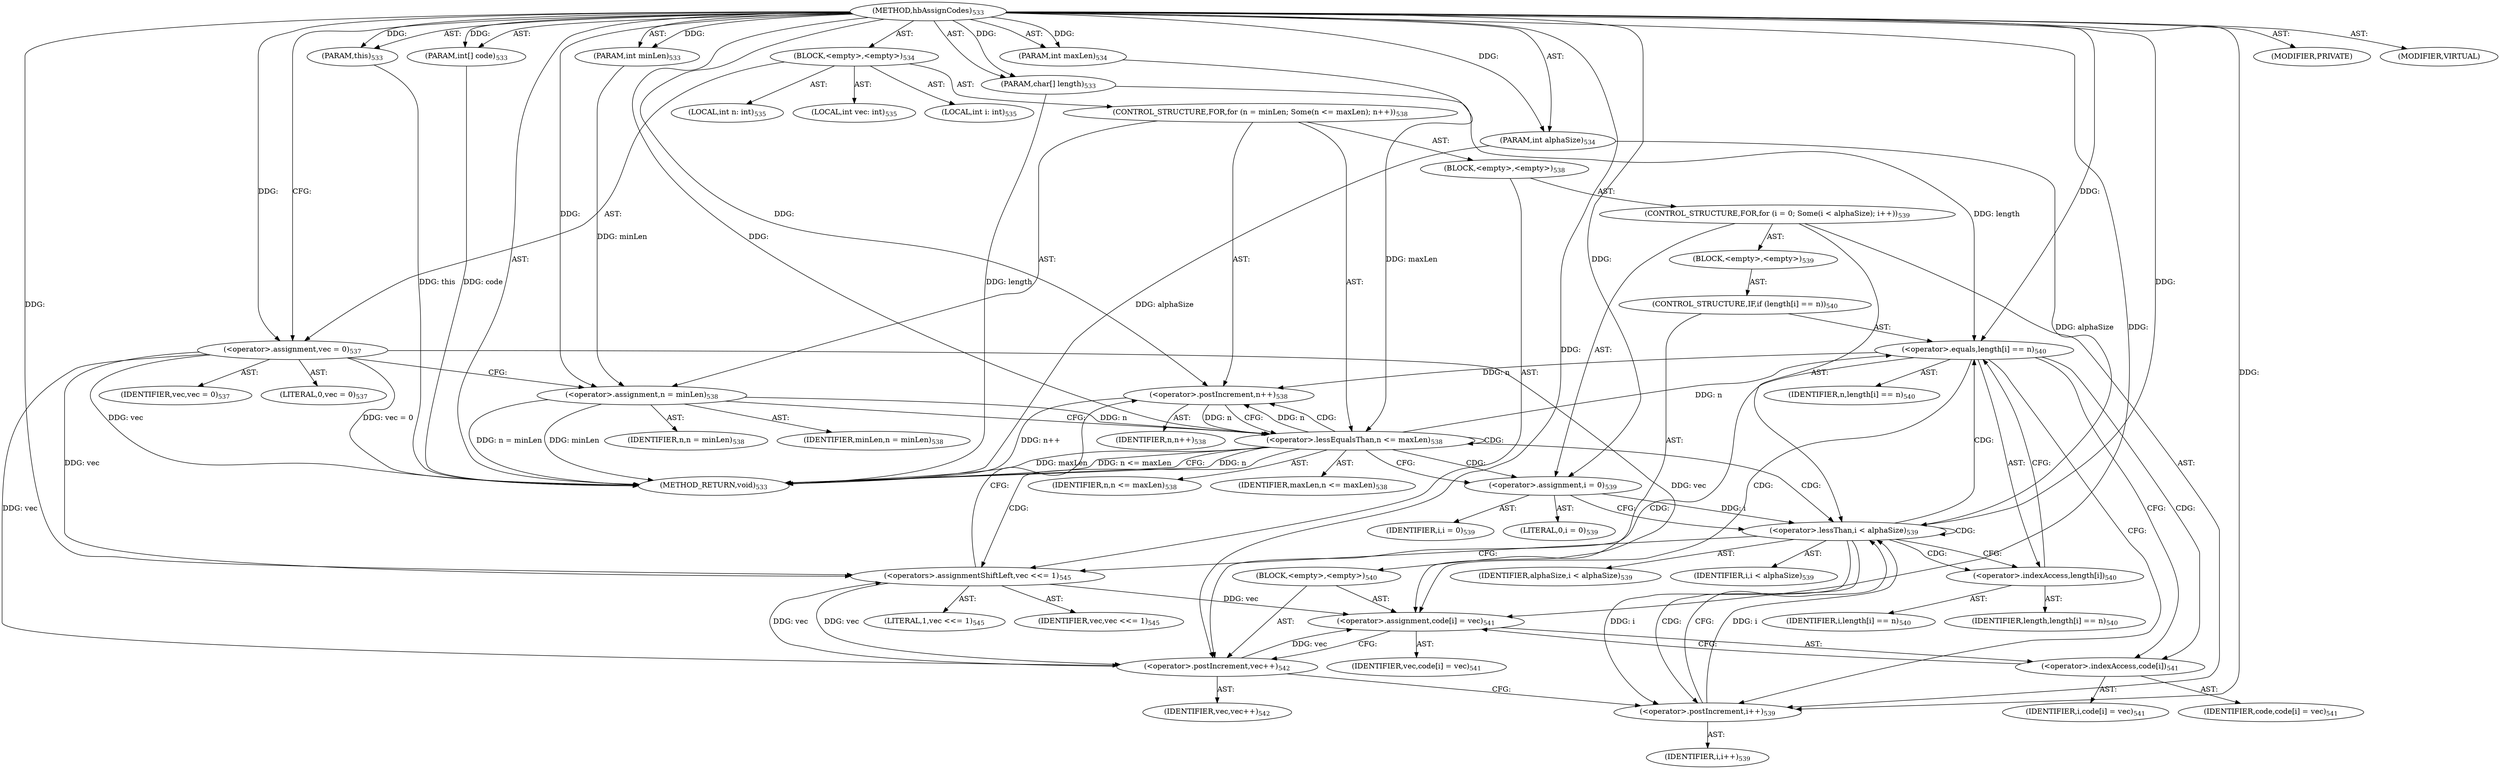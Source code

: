 digraph "hbAssignCodes" {  
"111669149710" [label = <(METHOD,hbAssignCodes)<SUB>533</SUB>> ]
"115964117022" [label = <(PARAM,this)<SUB>533</SUB>> ]
"115964117023" [label = <(PARAM,int[] code)<SUB>533</SUB>> ]
"115964117024" [label = <(PARAM,char[] length)<SUB>533</SUB>> ]
"115964117025" [label = <(PARAM,int minLen)<SUB>533</SUB>> ]
"115964117026" [label = <(PARAM,int maxLen)<SUB>534</SUB>> ]
"115964117027" [label = <(PARAM,int alphaSize)<SUB>534</SUB>> ]
"25769803837" [label = <(BLOCK,&lt;empty&gt;,&lt;empty&gt;)<SUB>534</SUB>> ]
"94489280537" [label = <(LOCAL,int n: int)<SUB>535</SUB>> ]
"94489280538" [label = <(LOCAL,int vec: int)<SUB>535</SUB>> ]
"94489280539" [label = <(LOCAL,int i: int)<SUB>535</SUB>> ]
"30064771588" [label = <(&lt;operator&gt;.assignment,vec = 0)<SUB>537</SUB>> ]
"68719477169" [label = <(IDENTIFIER,vec,vec = 0)<SUB>537</SUB>> ]
"90194313373" [label = <(LITERAL,0,vec = 0)<SUB>537</SUB>> ]
"47244640304" [label = <(CONTROL_STRUCTURE,FOR,for (n = minLen; Some(n &lt;= maxLen); n++))<SUB>538</SUB>> ]
"30064771589" [label = <(&lt;operator&gt;.assignment,n = minLen)<SUB>538</SUB>> ]
"68719477170" [label = <(IDENTIFIER,n,n = minLen)<SUB>538</SUB>> ]
"68719477171" [label = <(IDENTIFIER,minLen,n = minLen)<SUB>538</SUB>> ]
"30064771590" [label = <(&lt;operator&gt;.lessEqualsThan,n &lt;= maxLen)<SUB>538</SUB>> ]
"68719477172" [label = <(IDENTIFIER,n,n &lt;= maxLen)<SUB>538</SUB>> ]
"68719477173" [label = <(IDENTIFIER,maxLen,n &lt;= maxLen)<SUB>538</SUB>> ]
"30064771591" [label = <(&lt;operator&gt;.postIncrement,n++)<SUB>538</SUB>> ]
"68719477174" [label = <(IDENTIFIER,n,n++)<SUB>538</SUB>> ]
"25769803838" [label = <(BLOCK,&lt;empty&gt;,&lt;empty&gt;)<SUB>538</SUB>> ]
"47244640305" [label = <(CONTROL_STRUCTURE,FOR,for (i = 0; Some(i &lt; alphaSize); i++))<SUB>539</SUB>> ]
"30064771592" [label = <(&lt;operator&gt;.assignment,i = 0)<SUB>539</SUB>> ]
"68719477175" [label = <(IDENTIFIER,i,i = 0)<SUB>539</SUB>> ]
"90194313374" [label = <(LITERAL,0,i = 0)<SUB>539</SUB>> ]
"30064771593" [label = <(&lt;operator&gt;.lessThan,i &lt; alphaSize)<SUB>539</SUB>> ]
"68719477176" [label = <(IDENTIFIER,i,i &lt; alphaSize)<SUB>539</SUB>> ]
"68719477177" [label = <(IDENTIFIER,alphaSize,i &lt; alphaSize)<SUB>539</SUB>> ]
"30064771594" [label = <(&lt;operator&gt;.postIncrement,i++)<SUB>539</SUB>> ]
"68719477178" [label = <(IDENTIFIER,i,i++)<SUB>539</SUB>> ]
"25769803839" [label = <(BLOCK,&lt;empty&gt;,&lt;empty&gt;)<SUB>539</SUB>> ]
"47244640306" [label = <(CONTROL_STRUCTURE,IF,if (length[i] == n))<SUB>540</SUB>> ]
"30064771595" [label = <(&lt;operator&gt;.equals,length[i] == n)<SUB>540</SUB>> ]
"30064771596" [label = <(&lt;operator&gt;.indexAccess,length[i])<SUB>540</SUB>> ]
"68719477179" [label = <(IDENTIFIER,length,length[i] == n)<SUB>540</SUB>> ]
"68719477180" [label = <(IDENTIFIER,i,length[i] == n)<SUB>540</SUB>> ]
"68719477181" [label = <(IDENTIFIER,n,length[i] == n)<SUB>540</SUB>> ]
"25769803840" [label = <(BLOCK,&lt;empty&gt;,&lt;empty&gt;)<SUB>540</SUB>> ]
"30064771597" [label = <(&lt;operator&gt;.assignment,code[i] = vec)<SUB>541</SUB>> ]
"30064771598" [label = <(&lt;operator&gt;.indexAccess,code[i])<SUB>541</SUB>> ]
"68719477182" [label = <(IDENTIFIER,code,code[i] = vec)<SUB>541</SUB>> ]
"68719477183" [label = <(IDENTIFIER,i,code[i] = vec)<SUB>541</SUB>> ]
"68719477184" [label = <(IDENTIFIER,vec,code[i] = vec)<SUB>541</SUB>> ]
"30064771599" [label = <(&lt;operator&gt;.postIncrement,vec++)<SUB>542</SUB>> ]
"68719477185" [label = <(IDENTIFIER,vec,vec++)<SUB>542</SUB>> ]
"30064771600" [label = <(&lt;operators&gt;.assignmentShiftLeft,vec &lt;&lt;= 1)<SUB>545</SUB>> ]
"68719477186" [label = <(IDENTIFIER,vec,vec &lt;&lt;= 1)<SUB>545</SUB>> ]
"90194313375" [label = <(LITERAL,1,vec &lt;&lt;= 1)<SUB>545</SUB>> ]
"133143986241" [label = <(MODIFIER,PRIVATE)> ]
"133143986242" [label = <(MODIFIER,VIRTUAL)> ]
"128849018894" [label = <(METHOD_RETURN,void)<SUB>533</SUB>> ]
  "111669149710" -> "115964117022"  [ label = "AST: "] 
  "111669149710" -> "115964117023"  [ label = "AST: "] 
  "111669149710" -> "115964117024"  [ label = "AST: "] 
  "111669149710" -> "115964117025"  [ label = "AST: "] 
  "111669149710" -> "115964117026"  [ label = "AST: "] 
  "111669149710" -> "115964117027"  [ label = "AST: "] 
  "111669149710" -> "25769803837"  [ label = "AST: "] 
  "111669149710" -> "133143986241"  [ label = "AST: "] 
  "111669149710" -> "133143986242"  [ label = "AST: "] 
  "111669149710" -> "128849018894"  [ label = "AST: "] 
  "25769803837" -> "94489280537"  [ label = "AST: "] 
  "25769803837" -> "94489280538"  [ label = "AST: "] 
  "25769803837" -> "94489280539"  [ label = "AST: "] 
  "25769803837" -> "30064771588"  [ label = "AST: "] 
  "25769803837" -> "47244640304"  [ label = "AST: "] 
  "30064771588" -> "68719477169"  [ label = "AST: "] 
  "30064771588" -> "90194313373"  [ label = "AST: "] 
  "47244640304" -> "30064771589"  [ label = "AST: "] 
  "47244640304" -> "30064771590"  [ label = "AST: "] 
  "47244640304" -> "30064771591"  [ label = "AST: "] 
  "47244640304" -> "25769803838"  [ label = "AST: "] 
  "30064771589" -> "68719477170"  [ label = "AST: "] 
  "30064771589" -> "68719477171"  [ label = "AST: "] 
  "30064771590" -> "68719477172"  [ label = "AST: "] 
  "30064771590" -> "68719477173"  [ label = "AST: "] 
  "30064771591" -> "68719477174"  [ label = "AST: "] 
  "25769803838" -> "47244640305"  [ label = "AST: "] 
  "25769803838" -> "30064771600"  [ label = "AST: "] 
  "47244640305" -> "30064771592"  [ label = "AST: "] 
  "47244640305" -> "30064771593"  [ label = "AST: "] 
  "47244640305" -> "30064771594"  [ label = "AST: "] 
  "47244640305" -> "25769803839"  [ label = "AST: "] 
  "30064771592" -> "68719477175"  [ label = "AST: "] 
  "30064771592" -> "90194313374"  [ label = "AST: "] 
  "30064771593" -> "68719477176"  [ label = "AST: "] 
  "30064771593" -> "68719477177"  [ label = "AST: "] 
  "30064771594" -> "68719477178"  [ label = "AST: "] 
  "25769803839" -> "47244640306"  [ label = "AST: "] 
  "47244640306" -> "30064771595"  [ label = "AST: "] 
  "47244640306" -> "25769803840"  [ label = "AST: "] 
  "30064771595" -> "30064771596"  [ label = "AST: "] 
  "30064771595" -> "68719477181"  [ label = "AST: "] 
  "30064771596" -> "68719477179"  [ label = "AST: "] 
  "30064771596" -> "68719477180"  [ label = "AST: "] 
  "25769803840" -> "30064771597"  [ label = "AST: "] 
  "25769803840" -> "30064771599"  [ label = "AST: "] 
  "30064771597" -> "30064771598"  [ label = "AST: "] 
  "30064771597" -> "68719477184"  [ label = "AST: "] 
  "30064771598" -> "68719477182"  [ label = "AST: "] 
  "30064771598" -> "68719477183"  [ label = "AST: "] 
  "30064771599" -> "68719477185"  [ label = "AST: "] 
  "30064771600" -> "68719477186"  [ label = "AST: "] 
  "30064771600" -> "90194313375"  [ label = "AST: "] 
  "30064771588" -> "30064771589"  [ label = "CFG: "] 
  "30064771589" -> "30064771590"  [ label = "CFG: "] 
  "30064771590" -> "128849018894"  [ label = "CFG: "] 
  "30064771590" -> "30064771592"  [ label = "CFG: "] 
  "30064771591" -> "30064771590"  [ label = "CFG: "] 
  "30064771600" -> "30064771591"  [ label = "CFG: "] 
  "30064771592" -> "30064771593"  [ label = "CFG: "] 
  "30064771593" -> "30064771596"  [ label = "CFG: "] 
  "30064771593" -> "30064771600"  [ label = "CFG: "] 
  "30064771594" -> "30064771593"  [ label = "CFG: "] 
  "30064771595" -> "30064771598"  [ label = "CFG: "] 
  "30064771595" -> "30064771594"  [ label = "CFG: "] 
  "30064771596" -> "30064771595"  [ label = "CFG: "] 
  "30064771597" -> "30064771599"  [ label = "CFG: "] 
  "30064771599" -> "30064771594"  [ label = "CFG: "] 
  "30064771598" -> "30064771597"  [ label = "CFG: "] 
  "111669149710" -> "30064771588"  [ label = "CFG: "] 
  "115964117022" -> "128849018894"  [ label = "DDG: this"] 
  "115964117023" -> "128849018894"  [ label = "DDG: code"] 
  "115964117024" -> "128849018894"  [ label = "DDG: length"] 
  "115964117027" -> "128849018894"  [ label = "DDG: alphaSize"] 
  "30064771588" -> "128849018894"  [ label = "DDG: vec"] 
  "30064771588" -> "128849018894"  [ label = "DDG: vec = 0"] 
  "30064771589" -> "128849018894"  [ label = "DDG: minLen"] 
  "30064771589" -> "128849018894"  [ label = "DDG: n = minLen"] 
  "30064771590" -> "128849018894"  [ label = "DDG: n"] 
  "30064771590" -> "128849018894"  [ label = "DDG: maxLen"] 
  "30064771590" -> "128849018894"  [ label = "DDG: n &lt;= maxLen"] 
  "30064771591" -> "128849018894"  [ label = "DDG: n++"] 
  "111669149710" -> "115964117022"  [ label = "DDG: "] 
  "111669149710" -> "115964117023"  [ label = "DDG: "] 
  "111669149710" -> "115964117024"  [ label = "DDG: "] 
  "111669149710" -> "115964117025"  [ label = "DDG: "] 
  "111669149710" -> "115964117026"  [ label = "DDG: "] 
  "111669149710" -> "115964117027"  [ label = "DDG: "] 
  "111669149710" -> "30064771588"  [ label = "DDG: "] 
  "115964117025" -> "30064771589"  [ label = "DDG: minLen"] 
  "111669149710" -> "30064771589"  [ label = "DDG: "] 
  "30064771589" -> "30064771590"  [ label = "DDG: n"] 
  "30064771591" -> "30064771590"  [ label = "DDG: n"] 
  "111669149710" -> "30064771590"  [ label = "DDG: "] 
  "115964117026" -> "30064771590"  [ label = "DDG: maxLen"] 
  "30064771590" -> "30064771591"  [ label = "DDG: n"] 
  "30064771595" -> "30064771591"  [ label = "DDG: n"] 
  "111669149710" -> "30064771591"  [ label = "DDG: "] 
  "111669149710" -> "30064771600"  [ label = "DDG: "] 
  "111669149710" -> "30064771592"  [ label = "DDG: "] 
  "30064771588" -> "30064771600"  [ label = "DDG: vec"] 
  "30064771599" -> "30064771600"  [ label = "DDG: vec"] 
  "30064771592" -> "30064771593"  [ label = "DDG: i"] 
  "30064771594" -> "30064771593"  [ label = "DDG: i"] 
  "111669149710" -> "30064771593"  [ label = "DDG: "] 
  "115964117027" -> "30064771593"  [ label = "DDG: alphaSize"] 
  "30064771593" -> "30064771594"  [ label = "DDG: i"] 
  "111669149710" -> "30064771594"  [ label = "DDG: "] 
  "115964117024" -> "30064771595"  [ label = "DDG: length"] 
  "30064771590" -> "30064771595"  [ label = "DDG: n"] 
  "111669149710" -> "30064771595"  [ label = "DDG: "] 
  "30064771588" -> "30064771597"  [ label = "DDG: vec"] 
  "30064771600" -> "30064771597"  [ label = "DDG: vec"] 
  "30064771599" -> "30064771597"  [ label = "DDG: vec"] 
  "111669149710" -> "30064771597"  [ label = "DDG: "] 
  "111669149710" -> "30064771599"  [ label = "DDG: "] 
  "30064771588" -> "30064771599"  [ label = "DDG: vec"] 
  "30064771600" -> "30064771599"  [ label = "DDG: vec"] 
  "30064771590" -> "30064771590"  [ label = "CDG: "] 
  "30064771590" -> "30064771593"  [ label = "CDG: "] 
  "30064771590" -> "30064771591"  [ label = "CDG: "] 
  "30064771590" -> "30064771592"  [ label = "CDG: "] 
  "30064771590" -> "30064771600"  [ label = "CDG: "] 
  "30064771593" -> "30064771593"  [ label = "CDG: "] 
  "30064771593" -> "30064771594"  [ label = "CDG: "] 
  "30064771593" -> "30064771595"  [ label = "CDG: "] 
  "30064771593" -> "30064771596"  [ label = "CDG: "] 
  "30064771595" -> "30064771597"  [ label = "CDG: "] 
  "30064771595" -> "30064771598"  [ label = "CDG: "] 
  "30064771595" -> "30064771599"  [ label = "CDG: "] 
}
